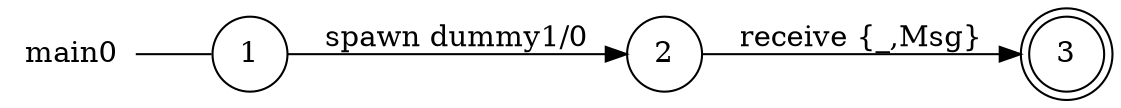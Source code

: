 digraph main0 {
	rankdir="LR";
	n_0 [label="main0", shape="plaintext"];
	n_1 [id="1", shape=circle, label="1"];
	n_0 -> n_1 [arrowhead=none];
	n_2 [id="2", shape=circle, label="2"];
	n_3 [id="3", shape=doublecircle, label="3"];

	n_2 -> n_3 [id="[$e|2]", label="receive {_,Msg}"];
	n_1 -> n_2 [id="[$e|3]", label="spawn dummy1/0"];
}

